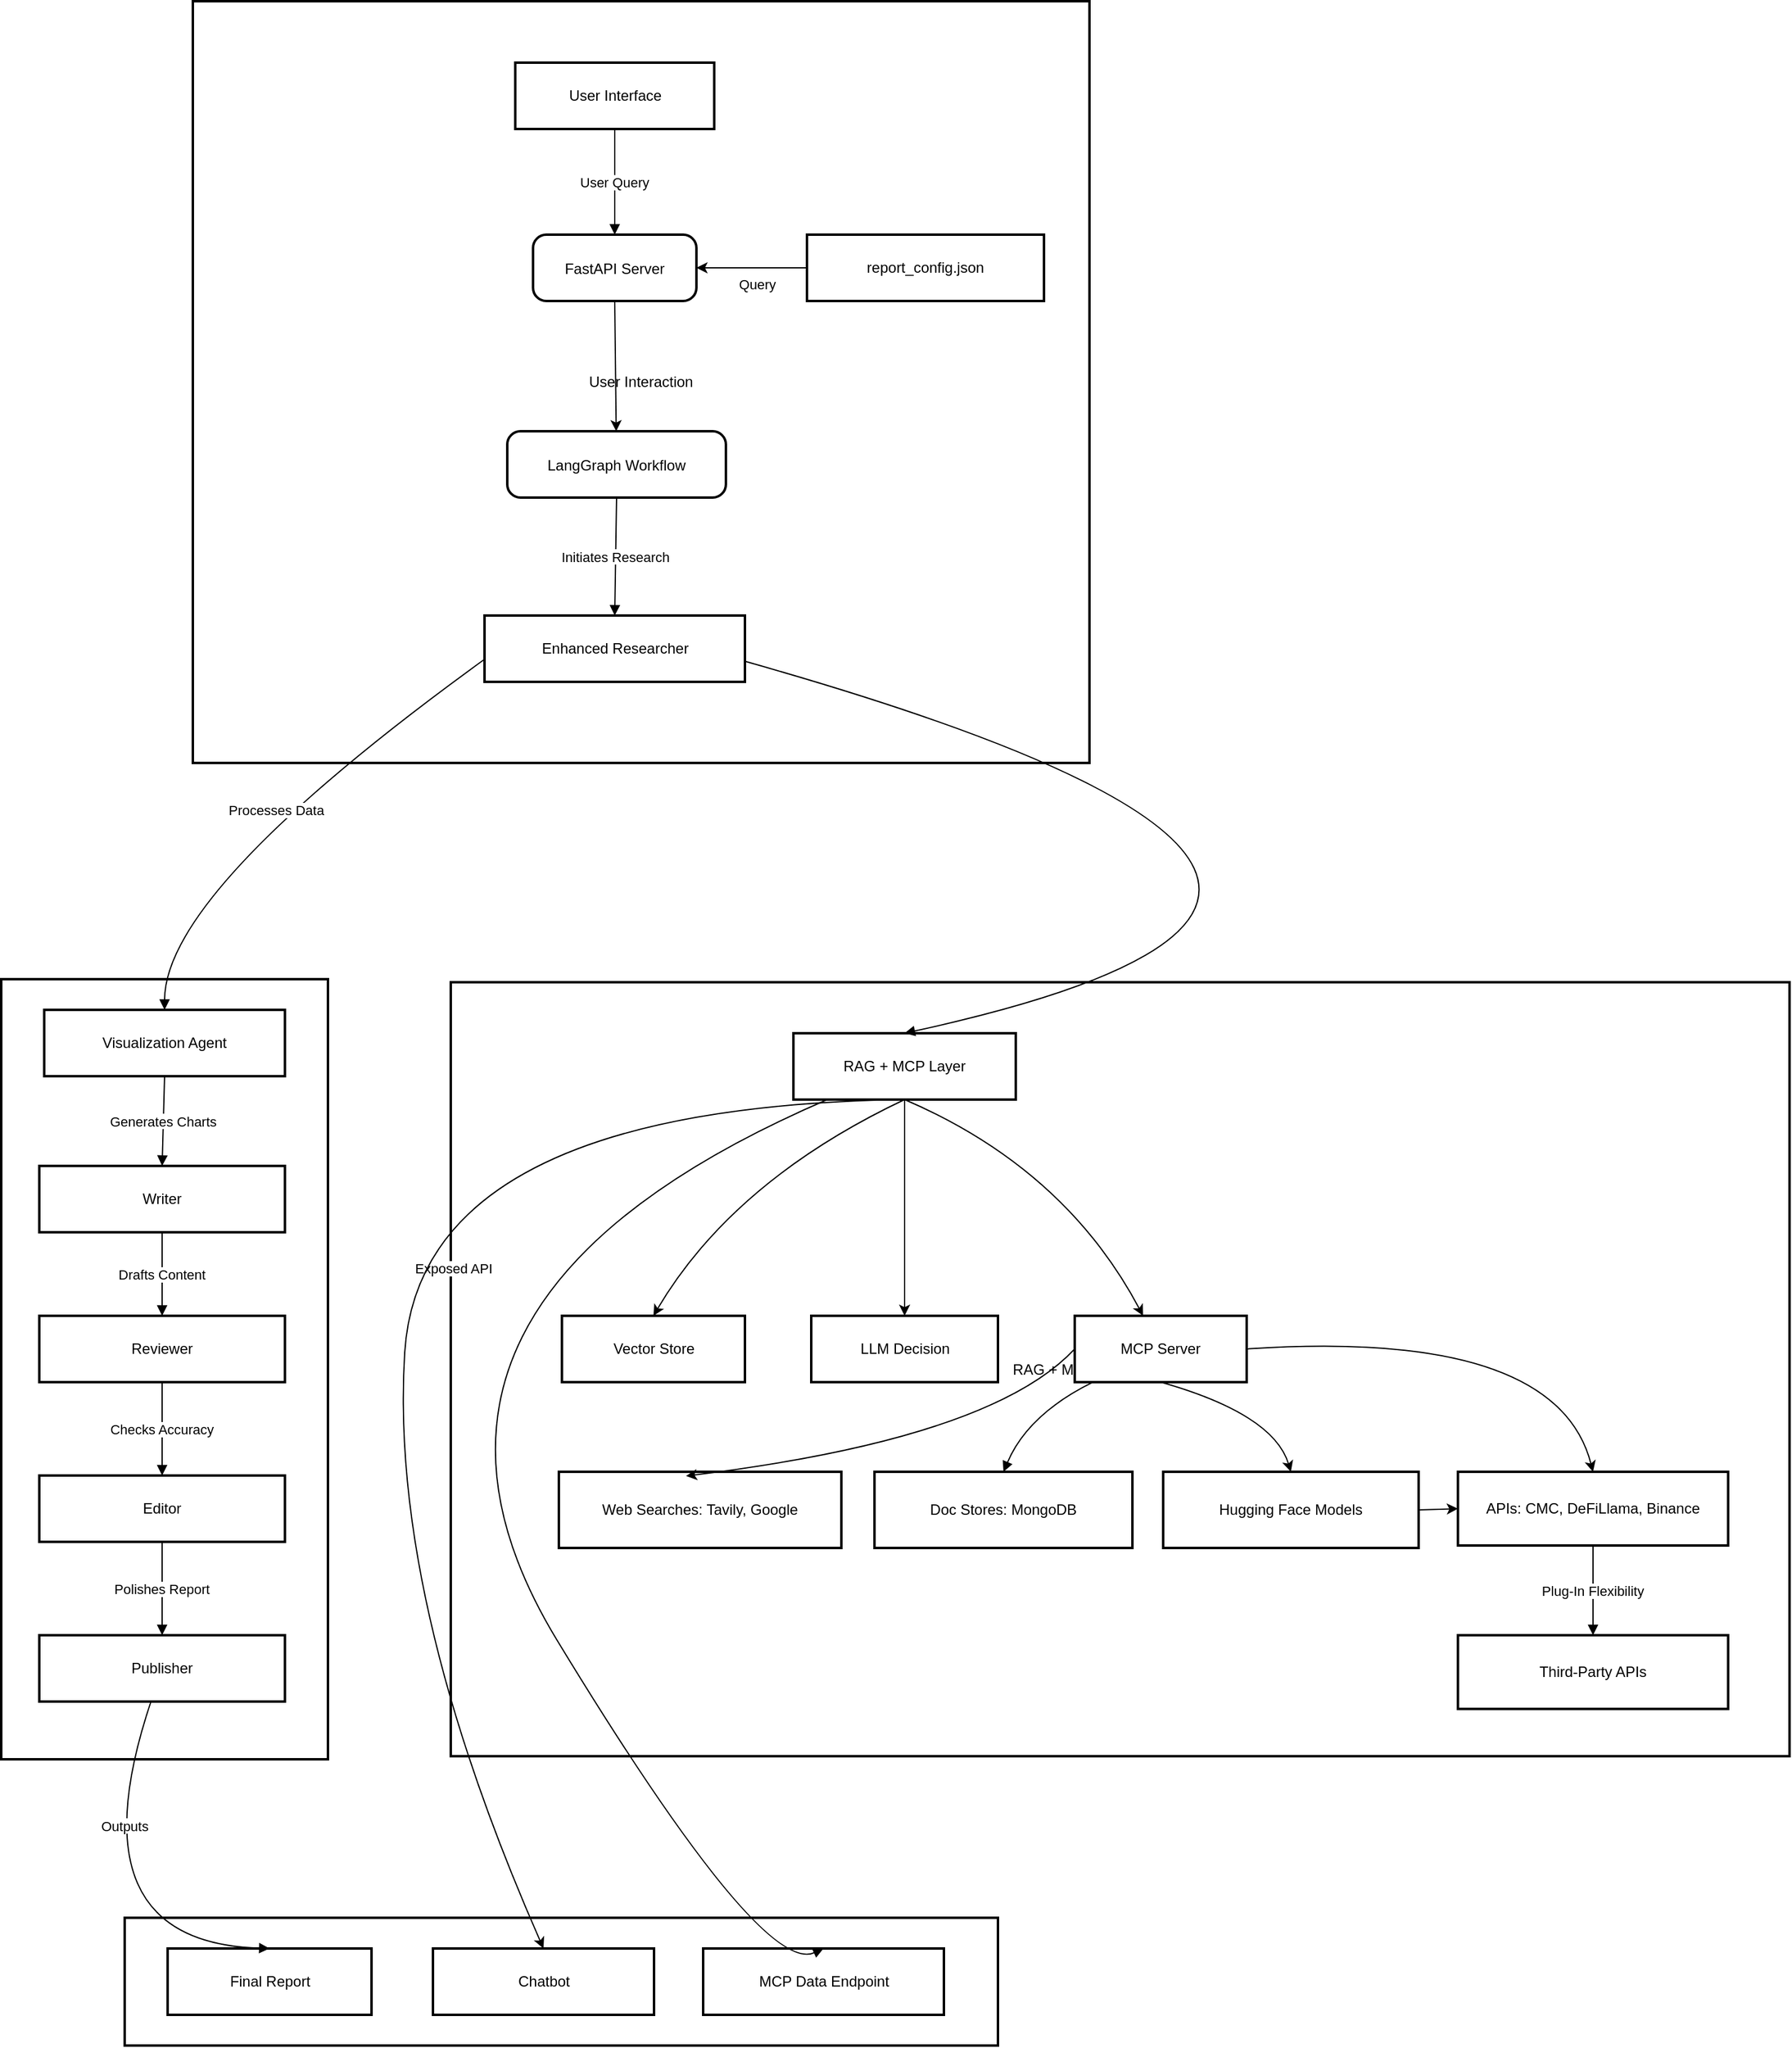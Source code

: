 <mxfile version="26.2.5">
  <diagram name="Page-1" id="JDla05tRz_M7BhXQXtRj">
    <mxGraphModel dx="2436" dy="2726" grid="1" gridSize="10" guides="1" tooltips="1" connect="1" arrows="1" fold="1" page="1" pageScale="1" pageWidth="850" pageHeight="1100" math="0" shadow="0">
      <root>
        <mxCell id="0" />
        <mxCell id="1" parent="0" />
        <mxCell id="IHToHC2NqSq3kmPiKQjZ-73" value="Outputs" style="whiteSpace=wrap;strokeWidth=2;" vertex="1" parent="1">
          <mxGeometry x="124.5" y="1390" width="711" height="104" as="geometry" />
        </mxCell>
        <mxCell id="IHToHC2NqSq3kmPiKQjZ-74" value="Agent Pipeline" style="whiteSpace=wrap;strokeWidth=2;" vertex="1" parent="1">
          <mxGeometry x="24" y="626" width="266" height="635" as="geometry" />
        </mxCell>
        <mxCell id="IHToHC2NqSq3kmPiKQjZ-76" value="RAG + MCP Orchestration Layer" style="whiteSpace=wrap;strokeWidth=2;" vertex="1" parent="1">
          <mxGeometry x="390" y="628.5" width="1090" height="630" as="geometry" />
        </mxCell>
        <mxCell id="IHToHC2NqSq3kmPiKQjZ-78" value="User Interaction" style="whiteSpace=wrap;strokeWidth=2;" vertex="1" parent="1">
          <mxGeometry x="180" y="-170" width="730" height="620" as="geometry" />
        </mxCell>
        <mxCell id="IHToHC2NqSq3kmPiKQjZ-79" value="User Interface" style="whiteSpace=wrap;strokeWidth=2;" vertex="1" parent="1">
          <mxGeometry x="442.5" y="-120" width="162" height="54" as="geometry" />
        </mxCell>
        <mxCell id="IHToHC2NqSq3kmPiKQjZ-80" value="FastAPI Server" style="rounded=1;arcSize=20;strokeWidth=2" vertex="1" parent="1">
          <mxGeometry x="457" y="20" width="133" height="54" as="geometry" />
        </mxCell>
        <mxCell id="IHToHC2NqSq3kmPiKQjZ-81" value="report_config.json" style="whiteSpace=wrap;strokeWidth=2;" vertex="1" parent="1">
          <mxGeometry x="680" y="20" width="193" height="54" as="geometry" />
        </mxCell>
        <mxCell id="IHToHC2NqSq3kmPiKQjZ-82" value="LangGraph Workflow" style="rounded=1;arcSize=20;strokeWidth=2" vertex="1" parent="1">
          <mxGeometry x="436" y="180" width="178" height="54" as="geometry" />
        </mxCell>
        <mxCell id="IHToHC2NqSq3kmPiKQjZ-83" value="Enhanced Researcher" style="whiteSpace=wrap;strokeWidth=2;" vertex="1" parent="1">
          <mxGeometry x="417.5" y="330" width="212" height="54" as="geometry" />
        </mxCell>
        <mxCell id="IHToHC2NqSq3kmPiKQjZ-84" value="RAG + MCP Layer" style="whiteSpace=wrap;strokeWidth=2;" vertex="1" parent="1">
          <mxGeometry x="669" y="670" width="181" height="54" as="geometry" />
        </mxCell>
        <mxCell id="IHToHC2NqSq3kmPiKQjZ-85" value="Vector Store" style="whiteSpace=wrap;strokeWidth=2;" vertex="1" parent="1">
          <mxGeometry x="480.5" y="900" width="149" height="54" as="geometry" />
        </mxCell>
        <mxCell id="IHToHC2NqSq3kmPiKQjZ-86" value="LLM Decision" style="whiteSpace=wrap;strokeWidth=2;" vertex="1" parent="1">
          <mxGeometry x="683.5" y="900" width="152" height="54" as="geometry" />
        </mxCell>
        <mxCell id="IHToHC2NqSq3kmPiKQjZ-87" value="MCP Server" style="whiteSpace=wrap;strokeWidth=2;" vertex="1" parent="1">
          <mxGeometry x="898" y="900" width="140" height="54" as="geometry" />
        </mxCell>
        <mxCell id="IHToHC2NqSq3kmPiKQjZ-88" value="APIs: CMC, DeFiLlama, Binance" style="whiteSpace=wrap;strokeWidth=2;" vertex="1" parent="1">
          <mxGeometry x="1210" y="1027" width="220" height="60" as="geometry" />
        </mxCell>
        <mxCell id="IHToHC2NqSq3kmPiKQjZ-92" value="Third-Party APIs" style="whiteSpace=wrap;strokeWidth=2;" vertex="1" parent="1">
          <mxGeometry x="1210" y="1160" width="220" height="60" as="geometry" />
        </mxCell>
        <mxCell id="IHToHC2NqSq3kmPiKQjZ-93" value="Visualization Agent" style="whiteSpace=wrap;strokeWidth=2;" vertex="1" parent="1">
          <mxGeometry x="59" y="651" width="196" height="54" as="geometry" />
        </mxCell>
        <mxCell id="IHToHC2NqSq3kmPiKQjZ-94" value="Writer" style="whiteSpace=wrap;strokeWidth=2;" vertex="1" parent="1">
          <mxGeometry x="55" y="778" width="200" height="54" as="geometry" />
        </mxCell>
        <mxCell id="IHToHC2NqSq3kmPiKQjZ-95" value="Reviewer" style="whiteSpace=wrap;strokeWidth=2;" vertex="1" parent="1">
          <mxGeometry x="55" y="900" width="200" height="54" as="geometry" />
        </mxCell>
        <mxCell id="IHToHC2NqSq3kmPiKQjZ-96" value="Editor" style="whiteSpace=wrap;strokeWidth=2;" vertex="1" parent="1">
          <mxGeometry x="55" y="1030" width="200" height="54" as="geometry" />
        </mxCell>
        <mxCell id="IHToHC2NqSq3kmPiKQjZ-97" value="Publisher" style="whiteSpace=wrap;strokeWidth=2;" vertex="1" parent="1">
          <mxGeometry x="55" y="1160" width="200" height="54" as="geometry" />
        </mxCell>
        <mxCell id="IHToHC2NqSq3kmPiKQjZ-98" value="Final Report" style="whiteSpace=wrap;strokeWidth=2;" vertex="1" parent="1">
          <mxGeometry x="159.5" y="1415" width="166" height="54" as="geometry" />
        </mxCell>
        <mxCell id="IHToHC2NqSq3kmPiKQjZ-99" value="Chatbot" style="whiteSpace=wrap;strokeWidth=2;" vertex="1" parent="1">
          <mxGeometry x="375.5" y="1415" width="180" height="54" as="geometry" />
        </mxCell>
        <mxCell id="IHToHC2NqSq3kmPiKQjZ-100" value="MCP Data Endpoint" style="whiteSpace=wrap;strokeWidth=2;" vertex="1" parent="1">
          <mxGeometry x="595.5" y="1415" width="196" height="54" as="geometry" />
        </mxCell>
        <mxCell id="IHToHC2NqSq3kmPiKQjZ-103" value="User Query" style="curved=1;startArrow=none;endArrow=block;exitX=0.5;exitY=1;entryX=0.5;entryY=-0.01;rounded=0;" edge="1" parent="1" source="IHToHC2NqSq3kmPiKQjZ-79" target="IHToHC2NqSq3kmPiKQjZ-80">
          <mxGeometry relative="1" as="geometry">
            <Array as="points" />
          </mxGeometry>
        </mxCell>
        <mxCell id="IHToHC2NqSq3kmPiKQjZ-106" value="Initiates Research" style="curved=1;startArrow=none;endArrow=block;exitX=0.5;exitY=1;entryX=0.5;entryY=-0.01;rounded=0;" edge="1" parent="1" source="IHToHC2NqSq3kmPiKQjZ-82" target="IHToHC2NqSq3kmPiKQjZ-83">
          <mxGeometry relative="1" as="geometry">
            <Array as="points" />
          </mxGeometry>
        </mxCell>
        <mxCell id="IHToHC2NqSq3kmPiKQjZ-107" value="Query" style="curved=1;startArrow=none;endArrow=block;exitX=1;exitY=0.69;entryX=0.5;entryY=0;rounded=0;" edge="1" parent="1" source="IHToHC2NqSq3kmPiKQjZ-83" target="IHToHC2NqSq3kmPiKQjZ-84">
          <mxGeometry x="-1" y="307" relative="1" as="geometry">
            <Array as="points">
              <mxPoint x="1292" y="554" />
            </Array>
            <mxPoint x="-73" y="-12" as="offset" />
          </mxGeometry>
        </mxCell>
        <mxCell id="IHToHC2NqSq3kmPiKQjZ-115" value="Plug-In Flexibility" style="curved=1;startArrow=none;endArrow=block;entryX=0.5;entryY=0;rounded=0;exitX=0.5;exitY=1;exitDx=0;exitDy=0;entryDx=0;entryDy=0;" edge="1" parent="1" source="IHToHC2NqSq3kmPiKQjZ-88" target="IHToHC2NqSq3kmPiKQjZ-92">
          <mxGeometry relative="1" as="geometry">
            <Array as="points" />
          </mxGeometry>
        </mxCell>
        <mxCell id="IHToHC2NqSq3kmPiKQjZ-116" value="Processes Data" style="curved=1;startArrow=none;endArrow=block;exitX=0;exitY=0.66;entryX=0.5;entryY=0;rounded=0;" edge="1" parent="1" source="IHToHC2NqSq3kmPiKQjZ-83" target="IHToHC2NqSq3kmPiKQjZ-93">
          <mxGeometry relative="1" as="geometry">
            <Array as="points">
              <mxPoint x="157" y="554" />
            </Array>
          </mxGeometry>
        </mxCell>
        <mxCell id="IHToHC2NqSq3kmPiKQjZ-117" value="Generates Charts" style="curved=1;startArrow=none;endArrow=block;exitX=0.5;exitY=1;entryX=0.5;entryY=-0.01;rounded=0;" edge="1" parent="1" source="IHToHC2NqSq3kmPiKQjZ-93" target="IHToHC2NqSq3kmPiKQjZ-94">
          <mxGeometry relative="1" as="geometry">
            <Array as="points" />
          </mxGeometry>
        </mxCell>
        <mxCell id="IHToHC2NqSq3kmPiKQjZ-118" value="Drafts Content" style="curved=1;startArrow=none;endArrow=block;exitX=0.5;exitY=0.99;entryX=0.5;entryY=0;rounded=0;" edge="1" parent="1" source="IHToHC2NqSq3kmPiKQjZ-94" target="IHToHC2NqSq3kmPiKQjZ-95">
          <mxGeometry relative="1" as="geometry">
            <Array as="points" />
          </mxGeometry>
        </mxCell>
        <mxCell id="IHToHC2NqSq3kmPiKQjZ-119" value="Checks Accuracy" style="curved=1;startArrow=none;endArrow=block;exitX=0.5;exitY=1;entryX=0.5;entryY=-0.01;rounded=0;" edge="1" parent="1" source="IHToHC2NqSq3kmPiKQjZ-95" target="IHToHC2NqSq3kmPiKQjZ-96">
          <mxGeometry relative="1" as="geometry">
            <Array as="points" />
          </mxGeometry>
        </mxCell>
        <mxCell id="IHToHC2NqSq3kmPiKQjZ-120" value="Polishes Report" style="curved=1;startArrow=none;endArrow=block;exitX=0.5;exitY=0.99;entryX=0.5;entryY=0;rounded=0;" edge="1" parent="1" source="IHToHC2NqSq3kmPiKQjZ-96" target="IHToHC2NqSq3kmPiKQjZ-97">
          <mxGeometry relative="1" as="geometry">
            <Array as="points" />
          </mxGeometry>
        </mxCell>
        <mxCell id="IHToHC2NqSq3kmPiKQjZ-121" value="Outputs" style="curved=1;startArrow=none;endArrow=block;entryX=0.5;entryY=0;rounded=0;entryDx=0;entryDy=0;" edge="1" parent="1" source="IHToHC2NqSq3kmPiKQjZ-97" target="IHToHC2NqSq3kmPiKQjZ-98">
          <mxGeometry x="-0.449" y="13" relative="1" as="geometry">
            <Array as="points">
              <mxPoint x="80" y="1410" />
            </Array>
            <mxPoint x="156" y="1240" as="sourcePoint" />
            <mxPoint x="142" y="1595" as="targetPoint" />
            <mxPoint x="-1" as="offset" />
          </mxGeometry>
        </mxCell>
        <mxCell id="IHToHC2NqSq3kmPiKQjZ-123" value="Exposed API" style="curved=1;startArrow=none;endArrow=block;entryX=0.5;entryY=0;rounded=0;" edge="1" parent="1" source="IHToHC2NqSq3kmPiKQjZ-84" target="IHToHC2NqSq3kmPiKQjZ-100">
          <mxGeometry x="-0.403" y="6" relative="1" as="geometry">
            <Array as="points">
              <mxPoint x="310" y="890" />
              <mxPoint x="643" y="1438" />
            </Array>
            <mxPoint x="970" y="950" as="sourcePoint" />
            <mxPoint as="offset" />
          </mxGeometry>
        </mxCell>
        <mxCell id="IHToHC2NqSq3kmPiKQjZ-129" value="" style="endArrow=classic;html=1;rounded=0;exitX=0.5;exitY=1;exitDx=0;exitDy=0;" edge="1" parent="1" source="IHToHC2NqSq3kmPiKQjZ-80" target="IHToHC2NqSq3kmPiKQjZ-82">
          <mxGeometry width="50" height="50" relative="1" as="geometry">
            <mxPoint x="830" y="440" as="sourcePoint" />
            <mxPoint x="880" y="390" as="targetPoint" />
          </mxGeometry>
        </mxCell>
        <mxCell id="IHToHC2NqSq3kmPiKQjZ-133" value="" style="endArrow=classic;html=1;rounded=0;exitX=0;exitY=0.5;exitDx=0;exitDy=0;entryX=1;entryY=0.5;entryDx=0;entryDy=0;" edge="1" parent="1" source="IHToHC2NqSq3kmPiKQjZ-81" target="IHToHC2NqSq3kmPiKQjZ-80">
          <mxGeometry width="50" height="50" relative="1" as="geometry">
            <mxPoint x="830" y="440" as="sourcePoint" />
            <mxPoint x="600" y="50" as="targetPoint" />
          </mxGeometry>
        </mxCell>
        <mxCell id="IHToHC2NqSq3kmPiKQjZ-135" value="" style="endArrow=classic;html=1;rounded=0;exitX=0.5;exitY=1;exitDx=0;exitDy=0;curved=1;" edge="1" parent="1" source="IHToHC2NqSq3kmPiKQjZ-84" target="IHToHC2NqSq3kmPiKQjZ-87">
          <mxGeometry width="50" height="50" relative="1" as="geometry">
            <mxPoint x="1060" y="1090" as="sourcePoint" />
            <mxPoint x="1110" y="1040" as="targetPoint" />
            <Array as="points">
              <mxPoint x="890" y="780" />
            </Array>
          </mxGeometry>
        </mxCell>
        <mxCell id="IHToHC2NqSq3kmPiKQjZ-136" value="" style="curved=1;startArrow=none;endArrow=block;entryX=0.5;entryY=0;rounded=0;" edge="1" parent="1" source="IHToHC2NqSq3kmPiKQjZ-87" target="IHToHC2NqSq3kmPiKQjZ-90">
          <mxGeometry relative="1" as="geometry">
            <Array as="points">
              <mxPoint x="860" y="980" />
            </Array>
            <mxPoint x="970" y="960" as="sourcePoint" />
            <mxPoint x="1450" y="790" as="targetPoint" />
          </mxGeometry>
        </mxCell>
        <mxCell id="IHToHC2NqSq3kmPiKQjZ-90" value="Doc Stores: MongoDB" style="whiteSpace=wrap;strokeWidth=2;" vertex="1" parent="1">
          <mxGeometry x="735" y="1027" width="210" height="62" as="geometry" />
        </mxCell>
        <mxCell id="IHToHC2NqSq3kmPiKQjZ-140" value="" style="endArrow=classic;html=1;rounded=0;exitX=0.5;exitY=1;exitDx=0;exitDy=0;entryX=0.5;entryY=0;entryDx=0;entryDy=0;curved=1;" edge="1" parent="1" source="IHToHC2NqSq3kmPiKQjZ-84" target="IHToHC2NqSq3kmPiKQjZ-99">
          <mxGeometry width="50" height="50" relative="1" as="geometry">
            <mxPoint x="810" y="1180" as="sourcePoint" />
            <mxPoint x="860" y="1130" as="targetPoint" />
            <Array as="points">
              <mxPoint x="365" y="730" />
              <mxPoint x="340" y="1130" />
            </Array>
          </mxGeometry>
        </mxCell>
        <mxCell id="IHToHC2NqSq3kmPiKQjZ-141" value="" style="endArrow=classic;html=1;rounded=0;exitX=0.5;exitY=1;exitDx=0;exitDy=0;entryX=0.5;entryY=0;entryDx=0;entryDy=0;" edge="1" parent="1" source="IHToHC2NqSq3kmPiKQjZ-84" target="IHToHC2NqSq3kmPiKQjZ-86">
          <mxGeometry width="50" height="50" relative="1" as="geometry">
            <mxPoint x="810" y="1180" as="sourcePoint" />
            <mxPoint x="860" y="1130" as="targetPoint" />
          </mxGeometry>
        </mxCell>
        <mxCell id="IHToHC2NqSq3kmPiKQjZ-142" value="" style="endArrow=classic;html=1;rounded=0;exitX=0.5;exitY=1;exitDx=0;exitDy=0;entryX=0.5;entryY=0;entryDx=0;entryDy=0;curved=1;" edge="1" parent="1" source="IHToHC2NqSq3kmPiKQjZ-84" target="IHToHC2NqSq3kmPiKQjZ-85">
          <mxGeometry width="50" height="50" relative="1" as="geometry">
            <mxPoint x="810" y="1180" as="sourcePoint" />
            <mxPoint x="860" y="1130" as="targetPoint" />
            <Array as="points">
              <mxPoint x="620" y="790" />
            </Array>
          </mxGeometry>
        </mxCell>
        <mxCell id="IHToHC2NqSq3kmPiKQjZ-89" value="Web Searches: Tavily, Google" style="whiteSpace=wrap;strokeWidth=2;" vertex="1" parent="1">
          <mxGeometry x="478" y="1027" width="230" height="62" as="geometry" />
        </mxCell>
        <mxCell id="IHToHC2NqSq3kmPiKQjZ-145" value="" style="endArrow=classic;html=1;rounded=0;exitX=1;exitY=0.5;exitDx=0;exitDy=0;entryX=0;entryY=0.5;entryDx=0;entryDy=0;" edge="1" parent="1" source="IHToHC2NqSq3kmPiKQjZ-91" target="IHToHC2NqSq3kmPiKQjZ-88">
          <mxGeometry width="50" height="50" relative="1" as="geometry">
            <mxPoint x="1100" y="1250" as="sourcePoint" />
            <mxPoint x="1150" y="1200" as="targetPoint" />
          </mxGeometry>
        </mxCell>
        <mxCell id="IHToHC2NqSq3kmPiKQjZ-146" value="" style="endArrow=classic;html=1;rounded=0;exitX=0.5;exitY=1;exitDx=0;exitDy=0;entryX=0.5;entryY=0;entryDx=0;entryDy=0;curved=1;" edge="1" parent="1" source="IHToHC2NqSq3kmPiKQjZ-87" target="IHToHC2NqSq3kmPiKQjZ-91">
          <mxGeometry width="50" height="50" relative="1" as="geometry">
            <mxPoint x="968" y="954" as="sourcePoint" />
            <mxPoint x="1260" y="1130" as="targetPoint" />
            <Array as="points">
              <mxPoint x="1060" y="980" />
            </Array>
          </mxGeometry>
        </mxCell>
        <mxCell id="IHToHC2NqSq3kmPiKQjZ-91" value="Hugging Face Models" style="whiteSpace=wrap;strokeWidth=2;" vertex="1" parent="1">
          <mxGeometry x="970" y="1027" width="208" height="62" as="geometry" />
        </mxCell>
        <mxCell id="IHToHC2NqSq3kmPiKQjZ-147" value="" style="endArrow=classic;html=1;rounded=0;exitX=1;exitY=0.5;exitDx=0;exitDy=0;entryX=0.5;entryY=0;entryDx=0;entryDy=0;curved=1;" edge="1" parent="1" source="IHToHC2NqSq3kmPiKQjZ-87" target="IHToHC2NqSq3kmPiKQjZ-88">
          <mxGeometry width="50" height="50" relative="1" as="geometry">
            <mxPoint x="1100" y="1250" as="sourcePoint" />
            <mxPoint x="1150" y="1200" as="targetPoint" />
            <Array as="points">
              <mxPoint x="1290" y="910" />
            </Array>
          </mxGeometry>
        </mxCell>
        <mxCell id="IHToHC2NqSq3kmPiKQjZ-148" value="" style="endArrow=classic;html=1;rounded=0;exitX=0;exitY=0.5;exitDx=0;exitDy=0;entryX=0.45;entryY=0.055;entryDx=0;entryDy=0;entryPerimeter=0;curved=1;" edge="1" parent="1" source="IHToHC2NqSq3kmPiKQjZ-87" target="IHToHC2NqSq3kmPiKQjZ-89">
          <mxGeometry width="50" height="50" relative="1" as="geometry">
            <mxPoint x="1100" y="1250" as="sourcePoint" />
            <mxPoint x="1150" y="1200" as="targetPoint" />
            <Array as="points">
              <mxPoint x="830" y="1000" />
            </Array>
          </mxGeometry>
        </mxCell>
      </root>
    </mxGraphModel>
  </diagram>
</mxfile>

